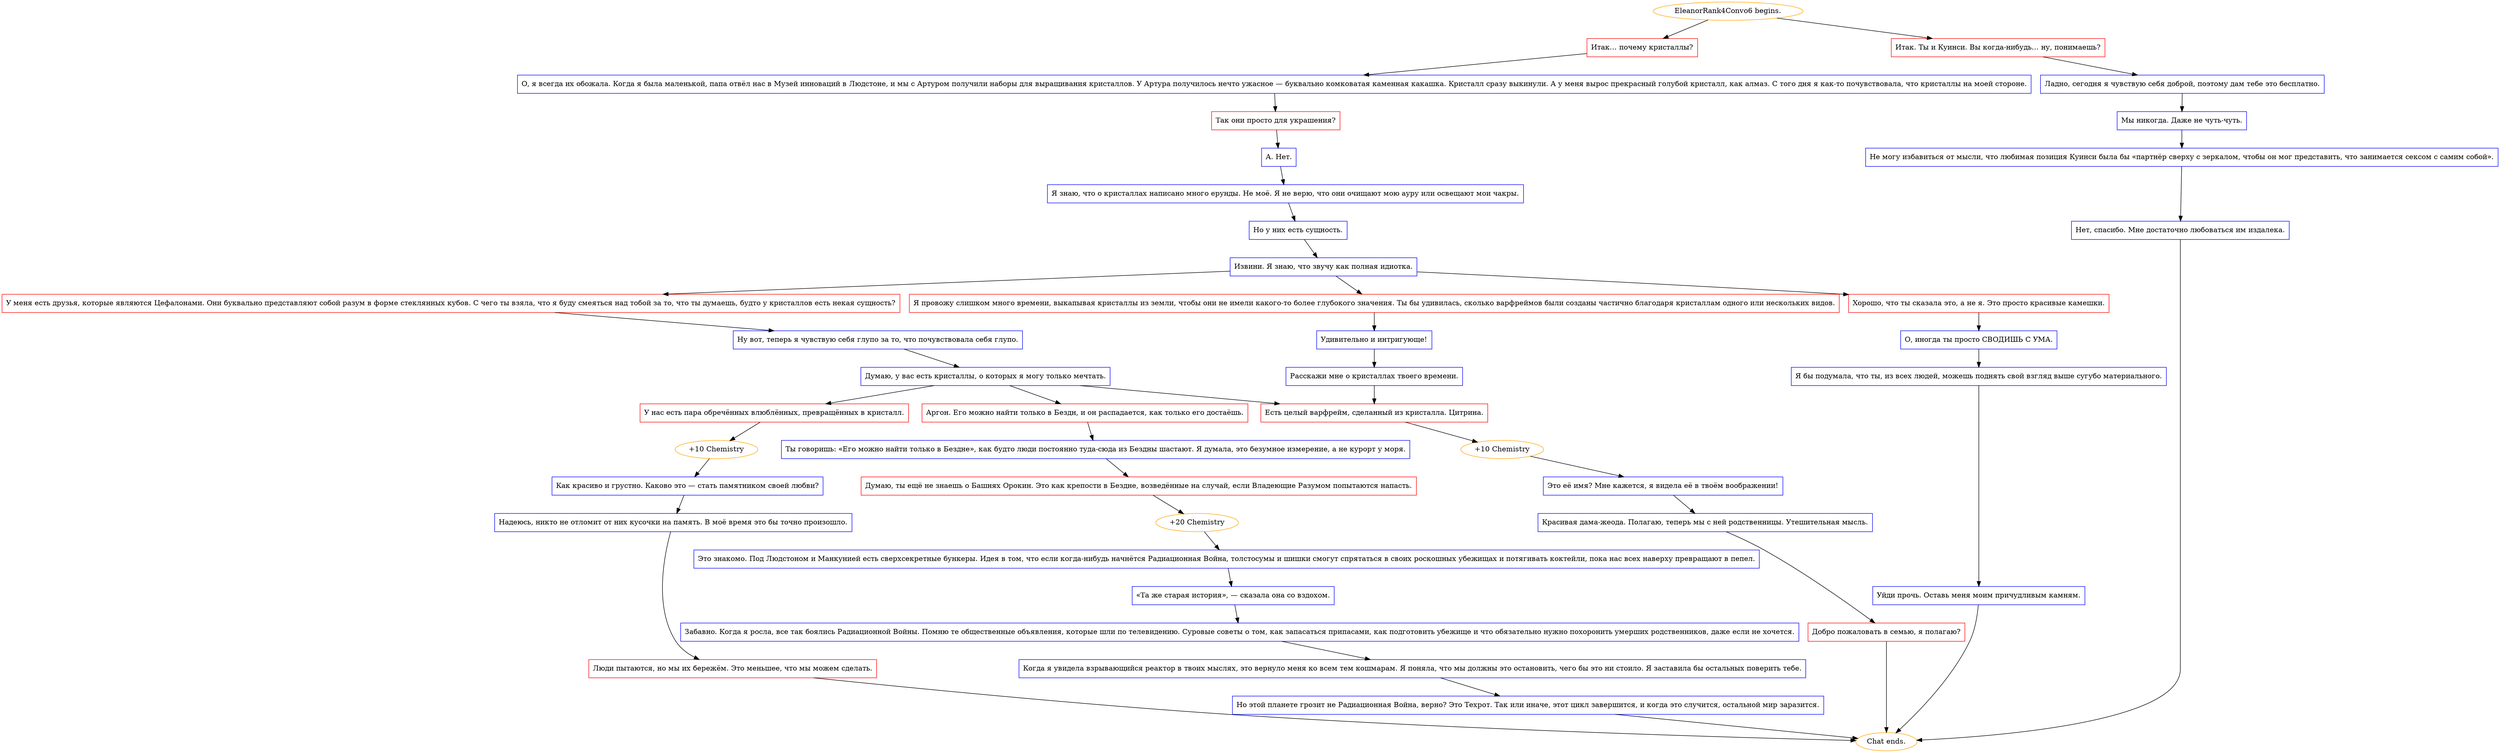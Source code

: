 digraph {
	"EleanorRank4Convo6 begins." [color=orange];
		"EleanorRank4Convo6 begins." -> j3165443655;
		"EleanorRank4Convo6 begins." -> j2513709054;
	j3165443655 [label="Итак… почему кристаллы?",shape=box,color=red];
		j3165443655 -> j49591548;
	j2513709054 [label="Итак. Ты и Куинси. Вы когда-нибудь… ну, понимаешь?",shape=box,color=red];
		j2513709054 -> j925274135;
	j49591548 [label="О, я всегда их обожала. Когда я была маленькой, папа отвёл нас в Музей инноваций в Людстоне, и мы с Артуром получили наборы для выращивания кристаллов. У Артура получилось нечто ужасное — буквально комковатая каменная какашка. Кристалл сразу выкинули. А у меня вырос прекрасный голубой кристалл, как алмаз. С того дня я как-то почувствовала, что кристаллы на моей стороне.",shape=box,color=blue];
		j49591548 -> j2342252024;
	j925274135 [label="Ладно, сегодня я чувствую себя доброй, поэтому дам тебе это бесплатно.",shape=box,color=blue];
		j925274135 -> j1355261142;
	j2342252024 [label="Так они просто для украшения?",shape=box,color=red];
		j2342252024 -> j2737697419;
	j1355261142 [label="Мы никогда. Даже не чуть-чуть.",shape=box,color=blue];
		j1355261142 -> j3133184300;
	j2737697419 [label="А. Нет.",shape=box,color=blue];
		j2737697419 -> j2736369694;
	j3133184300 [label="Не могу избавиться от мысли, что любимая позиция Куинси была бы «партнёр сверху с зеркалом, чтобы он мог представить, что занимается сексом с самим собой».",shape=box,color=blue];
		j3133184300 -> j3550203507;
	j2736369694 [label="Я знаю, что о кристаллах написано много ерунды. Не моё. Я не верю, что они очищают мою ауру или освещают мои чакры.",shape=box,color=blue];
		j2736369694 -> j754837105;
	j3550203507 [label="Нет, спасибо. Мне достаточно любоваться им издалека.",shape=box,color=blue];
		j3550203507 -> "Chat ends.";
	j754837105 [label="Но у них есть сущность.",shape=box,color=blue];
		j754837105 -> j544294428;
	"Chat ends." [color=orange];
	j544294428 [label="Извини. Я знаю, что звучу как полная идиотка.",shape=box,color=blue];
		j544294428 -> j2160631404;
		j544294428 -> j2891269054;
		j544294428 -> j1678611846;
	j2160631404 [label="Хорошо, что ты сказала это, а не я. Это просто красивые камешки.",shape=box,color=red];
		j2160631404 -> j1878577052;
	j2891269054 [label="У меня есть друзья, которые являются Цефалонами. Они буквально представляют собой разум в форме стеклянных кубов. С чего ты взяла, что я буду смеяться над тобой за то, что ты думаешь, будто у кристаллов есть некая сущность?",shape=box,color=red];
		j2891269054 -> j338799505;
	j1678611846 [label="Я провожу слишком много времени, выкапывая кристаллы из земли, чтобы они не имели какого-то более глубокого значения. Ты бы удивилась, сколько варфреймов были созданы частично благодаря кристаллам одного или нескольких видов.",shape=box,color=red];
		j1678611846 -> j411101907;
	j1878577052 [label="О, иногда ты просто СВОДИШЬ С УМА.",shape=box,color=blue];
		j1878577052 -> j1598377290;
	j338799505 [label="Ну вот, теперь я чувствую себя глупо за то, что почувствовала себя глупо.",shape=box,color=blue];
		j338799505 -> j978539895;
	j411101907 [label="Удивительно и интригующе!",shape=box,color=blue];
		j411101907 -> j2943263526;
	j1598377290 [label="Я бы подумала, что ты, из всех людей, можешь поднять свой взгляд выше сугубо материального.",shape=box,color=blue];
		j1598377290 -> j1039195548;
	j978539895 [label="Думаю, у вас есть кристаллы, о которых я могу только мечтать.",shape=box,color=blue];
		j978539895 -> j608533364;
		j978539895 -> j692145178;
		j978539895 -> j1436344479;
	j2943263526 [label="Расскажи мне о кристаллах твоего времени.",shape=box,color=blue];
		j2943263526 -> j692145178;
	j1039195548 [label="Уйди прочь. Оставь меня моим причудливым камням.",shape=box,color=blue];
		j1039195548 -> "Chat ends.";
	j608533364 [label="Аргон. Его можно найти только в Бездн, и он распадается, как только его достаёшь.",shape=box,color=red];
		j608533364 -> j1693704232;
	j692145178 [label="Есть целый варфрейм, сделанный из кристалла. Цитрина.",shape=box,color=red];
		j692145178 -> j2144753776;
	j1436344479 [label="У нас есть пара обречённых влюблённых, превращённых в кристалл.",shape=box,color=red];
		j1436344479 -> j3031747233;
	j1693704232 [label="Ты говоришь: «Его можно найти только в Бездне», как будто люди постоянно туда-сюда из Бездны шастают. Я думала, это безумное измерение, а не курорт у моря.",shape=box,color=blue];
		j1693704232 -> j930300342;
	j2144753776 [label="+10 Chemistry",color=orange];
		j2144753776 -> j1970380432;
	j3031747233 [label="+10 Chemistry",color=orange];
		j3031747233 -> j2590275567;
	j930300342 [label="Думаю, ты ещё не знаешь о Башнях Орокин. Это как крепости в Бездне, возведённые на случай, если Владеющие Разумом попытаются напасть.",shape=box,color=red];
		j930300342 -> j1417296923;
	j1970380432 [label="Это её имя? Мне кажется, я видела её в твоём воображении!",shape=box,color=blue];
		j1970380432 -> j1065754129;
	j2590275567 [label="Как красиво и грустно. Каково это — стать памятником своей любви?",shape=box,color=blue];
		j2590275567 -> j2598430983;
	j1417296923 [label="+20 Chemistry",color=orange];
		j1417296923 -> j1275746897;
	j1065754129 [label="Красивая дама-жеода. Полагаю, теперь мы с ней родственницы. Утешительная мысль.",shape=box,color=blue];
		j1065754129 -> j2427401669;
	j2598430983 [label="Надеюсь, никто не отломит от них кусочки на память. В моё время это бы точно произошло.",shape=box,color=blue];
		j2598430983 -> j3538042229;
	j1275746897 [label="Это знакомо. Под Людстоном и Манкунией есть сверхсекретные бункеры. Идея в том, что если когда-нибудь начнётся Радиационная Война, толстосумы и шишки смогут спрятаться в своих роскошных убежищах и потягивать коктейли, пока нас всех наверху превращают в пепел.",shape=box,color=blue];
		j1275746897 -> j819388888;
	j2427401669 [label="Добро пожаловать в семью, я полагаю?",shape=box,color=red];
		j2427401669 -> "Chat ends.";
	j3538042229 [label="Люди пытаются, но мы их бережём. Это меньшее, что мы можем сделать.",shape=box,color=red];
		j3538042229 -> "Chat ends.";
	j819388888 [label="«Та же старая история», — сказала она со вздохом.",shape=box,color=blue];
		j819388888 -> j809560125;
	j809560125 [label="Забавно. Когда я росла, все так боялись Радиационной Войны. Помню те общественные объявления, которые шли по телевидению. Суровые советы о том, как запасаться припасами, как подготовить убежище и что обязательно нужно похоронить умерших родственников, даже если не хочется.",shape=box,color=blue];
		j809560125 -> j1971321805;
	j1971321805 [label="Когда я увидела взрывающийся реактор в твоих мыслях, это вернуло меня ко всем тем кошмарам. Я поняла, что мы должны это остановить, чего бы это ни стоило. Я заставила бы остальных поверить тебе.",shape=box,color=blue];
		j1971321805 -> j3982575335;
	j3982575335 [label="Но этой планете грозит не Радиационная Война, верно? Это Техрот. Так или иначе, этот цикл завершится, и когда это случится, остальной мир заразится.",shape=box,color=blue];
		j3982575335 -> "Chat ends.";
}